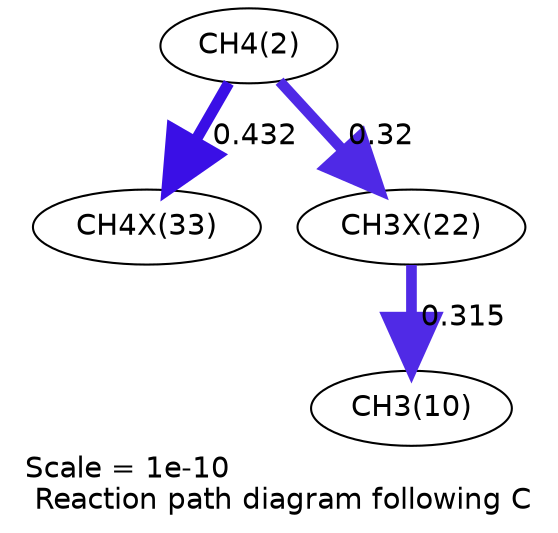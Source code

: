 digraph reaction_paths {
center=1;
s4 -> s46[fontname="Helvetica", penwidth=5.37, arrowsize=2.68, color="0.7, 0.932, 0.9"
, label=" 0.432"];
s4 -> s42[fontname="Helvetica", penwidth=5.14, arrowsize=2.57, color="0.7, 0.82, 0.9"
, label=" 0.32"];
s42 -> s12[fontname="Helvetica", penwidth=5.13, arrowsize=2.56, color="0.7, 0.815, 0.9"
, label=" 0.315"];
s4 [ fontname="Helvetica", label="CH4(2)"];
s12 [ fontname="Helvetica", label="CH3(10)"];
s42 [ fontname="Helvetica", label="CH3X(22)"];
s46 [ fontname="Helvetica", label="CH4X(33)"];
 label = "Scale = 1e-10\l Reaction path diagram following C";
 fontname = "Helvetica";
}
